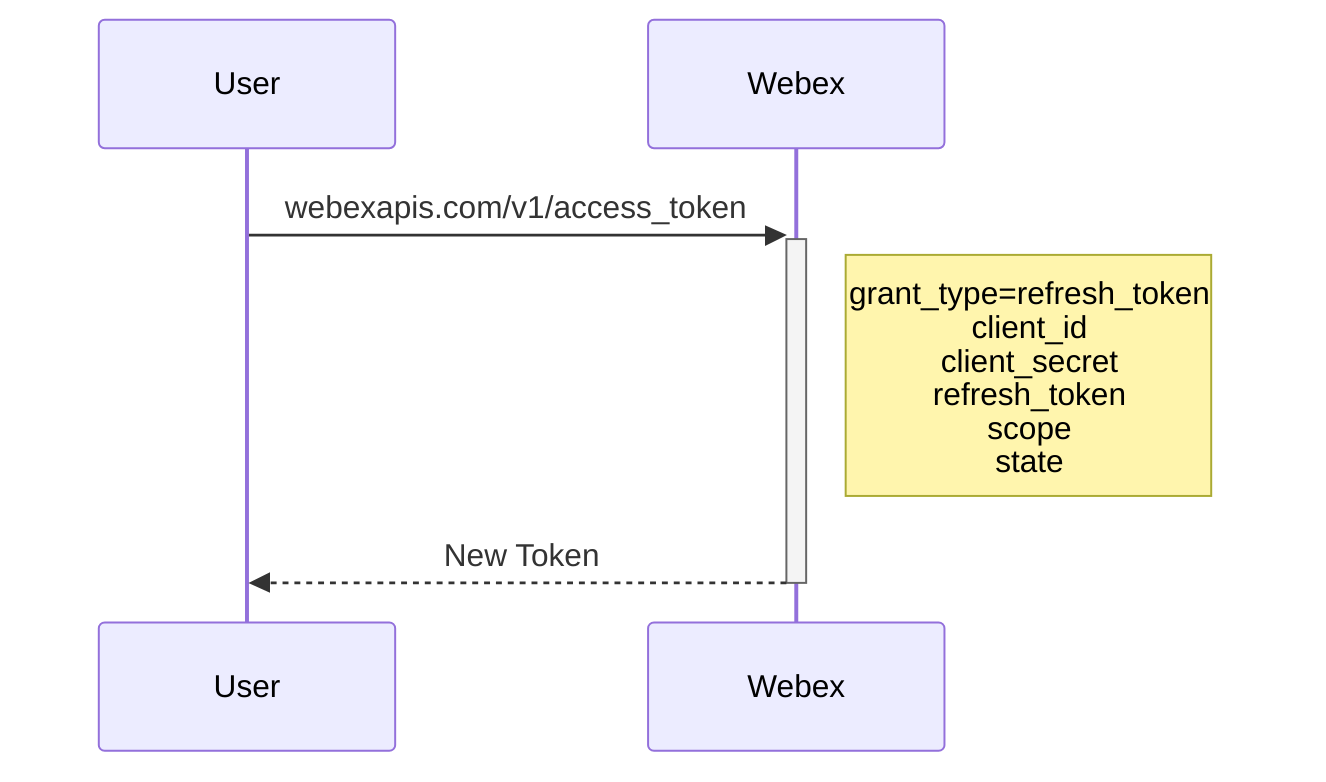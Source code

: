 sequenceDiagram
    participant User
    participant Webex
    User->>+Webex: webexapis.com/v1/access_token
    Note right of Webex: grant_type=refresh_token<br/>client_id<br/>client_secret<br/>refresh_token<br/>scope<br/>state
    Webex-->>-User: New Token